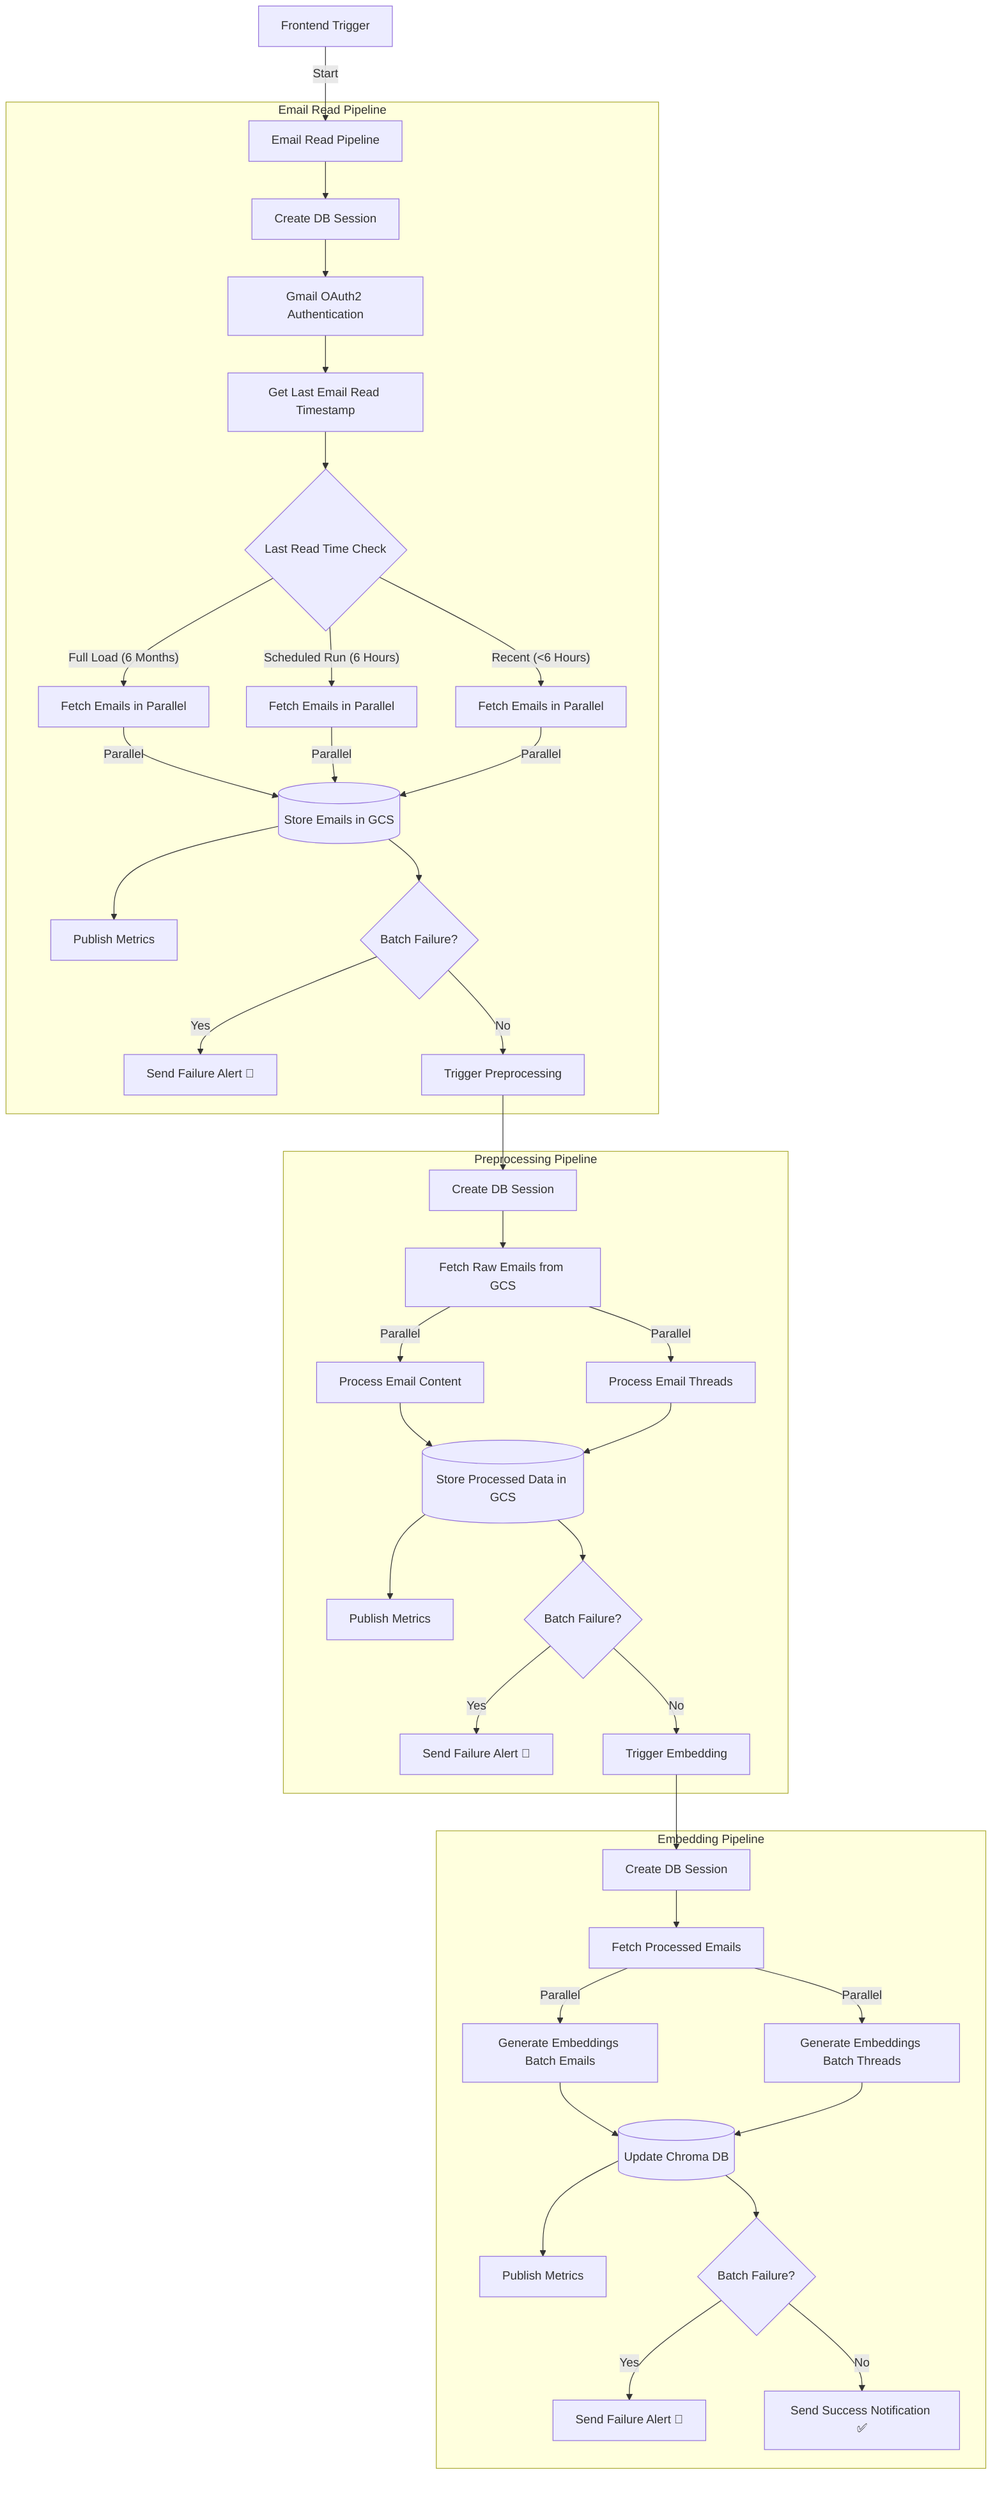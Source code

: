 graph TD

    %% Frontend Trigger
    A[Frontend Trigger] -->|Start| B[Email Read Pipeline]

    %% Email Read Pipeline
    subgraph Email Read Pipeline
        B --> C[Create DB Session]
        C --> D[Gmail OAuth2 Authentication]
        D --> E[Get Last Email Read Timestamp]
        E --> F{Last Read Time Check}

        %% Parallel Fetching Paths
        F -- Full Load (6 Months) --> G1[Fetch Emails in Parallel]
        F -- Scheduled Run (6 Hours) --> H1[Fetch Emails in Parallel]
        F -- Recent (<6 Hours) --> I1[Fetch Emails in Parallel]

        G1 -->|Parallel| J[(Store Emails in GCS)]
        H1 -->|Parallel| J
        I1 -->|Parallel| J

        J --> K[Publish Metrics]
        J --> L{Batch Failure?}

        L -- Yes --> M[Send Failure Alert 📩]
        L -- No --> N[Trigger Preprocessing]
    end

    %% Preprocessing Pipeline
    subgraph Preprocessing Pipeline
        N --> O[Create DB Session]
        O --> P[Fetch Raw Emails from GCS]

        %% Parallel Processing
        P -->|Parallel| Q1[Process Email Content]
        P -->|Parallel| Q2[Process Email Threads]
        Q1 --> R[(Store Processed Data in GCS)]
        Q2 --> R

        R --> S[Publish Metrics]
        R --> T{Batch Failure?}

        T -- Yes --> U[Send Failure Alert 📩]
        T -- No --> V[Trigger Embedding]
    end

    %% Embedding Pipeline
    subgraph Embedding Pipeline
        V --> W[Create DB Session]
        W --> X[Fetch Processed Emails]

        %% Parallel Embedding Generation
        X -->|Parallel| Y1[Generate Embeddings Batch Emails]
        X -->|Parallel| Y2[Generate Embeddings Batch Threads]
        Y1 --> Z[(Update Chroma DB)]
        Y2 --> Z

        Z --> AA[Publish Metrics]
        Z --> AB{Batch Failure?}

        AB -- Yes --> AC[Send Failure Alert 📩]
        AB -- No --> AD[Send Success Notification ✅]
    end